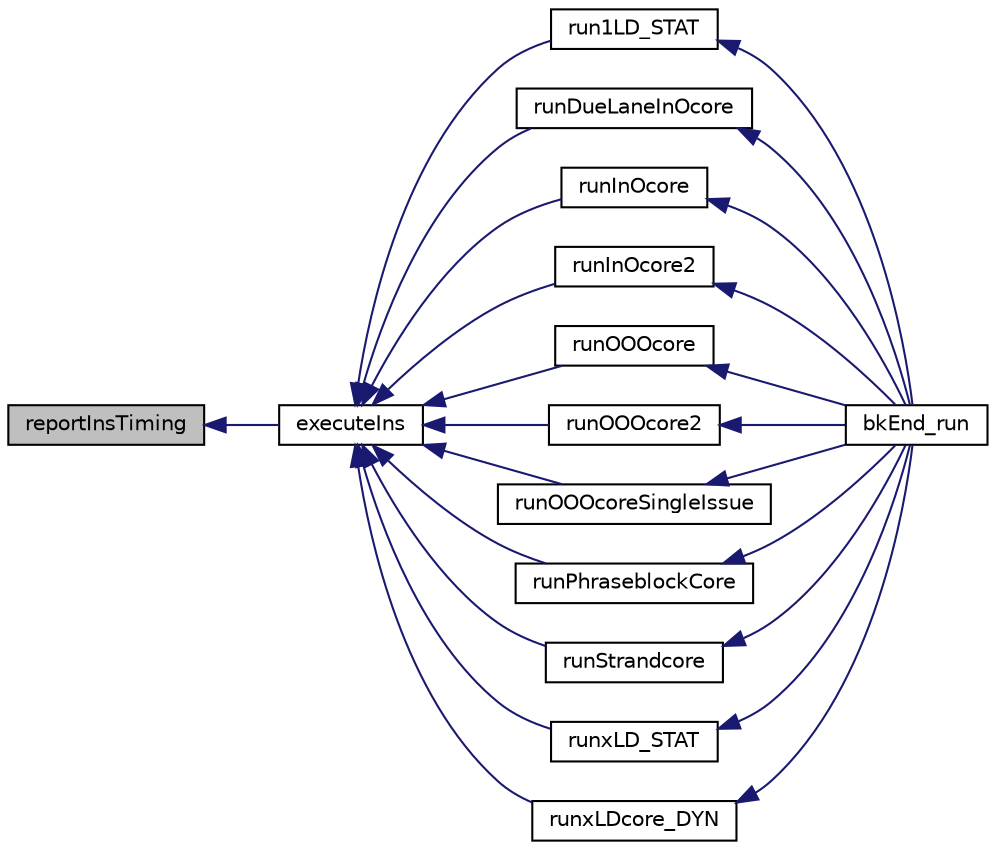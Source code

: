 digraph G
{
  edge [fontname="Helvetica",fontsize="10",labelfontname="Helvetica",labelfontsize="10"];
  node [fontname="Helvetica",fontsize="10",shape=record];
  rankdir=LR;
  Node1 [label="reportInsTiming",height=0.2,width=0.4,color="black", fillcolor="grey75", style="filled" fontcolor="black"];
  Node1 -> Node2 [dir=back,color="midnightblue",fontsize="10",style="solid"];
  Node2 [label="executeIns",height=0.2,width=0.4,color="black", fillcolor="white", style="filled",URL="$bkEnd_8cpp.html#a71f0f1c12b63efb040d2ab4a920e02d5"];
  Node2 -> Node3 [dir=back,color="midnightblue",fontsize="10",style="solid"];
  Node3 [label="run1LD_STAT",height=0.2,width=0.4,color="black", fillcolor="white", style="filled",URL="$bkEnd_8cpp.html#a97c39e40275c8b88452f484247c641e6"];
  Node3 -> Node4 [dir=back,color="midnightblue",fontsize="10",style="solid"];
  Node4 [label="bkEnd_run",height=0.2,width=0.4,color="black", fillcolor="white", style="filled",URL="$bkEnd_8h.html#a0de885ce07273f37e162ecb0e63ec95d"];
  Node2 -> Node5 [dir=back,color="midnightblue",fontsize="10",style="solid"];
  Node5 [label="runDueLaneInOcore",height=0.2,width=0.4,color="black", fillcolor="white", style="filled",URL="$bkEnd_8cpp.html#ace2244168da67b24c25de5eeb8e324e7"];
  Node5 -> Node4 [dir=back,color="midnightblue",fontsize="10",style="solid"];
  Node2 -> Node6 [dir=back,color="midnightblue",fontsize="10",style="solid"];
  Node6 [label="runInOcore",height=0.2,width=0.4,color="black", fillcolor="white", style="filled",URL="$bkEnd_8cpp.html#a08f23b53db9ac916db6ee3b82c8a80a9"];
  Node6 -> Node4 [dir=back,color="midnightblue",fontsize="10",style="solid"];
  Node2 -> Node7 [dir=back,color="midnightblue",fontsize="10",style="solid"];
  Node7 [label="runInOcore2",height=0.2,width=0.4,color="black", fillcolor="white", style="filled",URL="$bkEnd_8cpp.html#ac12de6e25fc3f32a278fbc174b77bcf8"];
  Node7 -> Node4 [dir=back,color="midnightblue",fontsize="10",style="solid"];
  Node2 -> Node8 [dir=back,color="midnightblue",fontsize="10",style="solid"];
  Node8 [label="runOOOcore",height=0.2,width=0.4,color="black", fillcolor="white", style="filled",URL="$bkEnd_8cpp.html#a0048e706dd30cad67418041c870d1850"];
  Node8 -> Node4 [dir=back,color="midnightblue",fontsize="10",style="solid"];
  Node2 -> Node9 [dir=back,color="midnightblue",fontsize="10",style="solid"];
  Node9 [label="runOOOcore2",height=0.2,width=0.4,color="black", fillcolor="white", style="filled",URL="$bkEnd_8cpp.html#a1e86a57f718ccc5c785cb2f69e4eb150"];
  Node9 -> Node4 [dir=back,color="midnightblue",fontsize="10",style="solid"];
  Node2 -> Node10 [dir=back,color="midnightblue",fontsize="10",style="solid"];
  Node10 [label="runOOOcoreSingleIssue",height=0.2,width=0.4,color="black", fillcolor="white", style="filled",URL="$bkEnd_8cpp.html#a10447d26aeb9ab403590f64c71683174"];
  Node10 -> Node4 [dir=back,color="midnightblue",fontsize="10",style="solid"];
  Node2 -> Node11 [dir=back,color="midnightblue",fontsize="10",style="solid"];
  Node11 [label="runPhraseblockCore",height=0.2,width=0.4,color="black", fillcolor="white", style="filled",URL="$bkEnd_8cpp.html#a6ce7251cbd93290a7c6774649b96b166"];
  Node11 -> Node4 [dir=back,color="midnightblue",fontsize="10",style="solid"];
  Node2 -> Node12 [dir=back,color="midnightblue",fontsize="10",style="solid"];
  Node12 [label="runStrandcore",height=0.2,width=0.4,color="black", fillcolor="white", style="filled",URL="$bkEnd_8cpp.html#a72051851d4c12247aaab4ed481b9c2d1"];
  Node12 -> Node4 [dir=back,color="midnightblue",fontsize="10",style="solid"];
  Node2 -> Node13 [dir=back,color="midnightblue",fontsize="10",style="solid"];
  Node13 [label="runxLD_STAT",height=0.2,width=0.4,color="black", fillcolor="white", style="filled",URL="$bkEnd_8cpp.html#a63d6bd6a56d403ccb003d08d98681a3b"];
  Node13 -> Node4 [dir=back,color="midnightblue",fontsize="10",style="solid"];
  Node2 -> Node14 [dir=back,color="midnightblue",fontsize="10",style="solid"];
  Node14 [label="runxLDcore_DYN",height=0.2,width=0.4,color="black", fillcolor="white", style="filled",URL="$bkEnd_8cpp.html#a00dd14f5dbcba28599ade0a3d5c47091"];
  Node14 -> Node4 [dir=back,color="midnightblue",fontsize="10",style="solid"];
}
